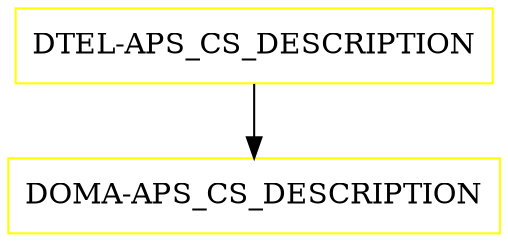 digraph G {
  "DTEL-APS_CS_DESCRIPTION" [shape=box,color=yellow];
  "DOMA-APS_CS_DESCRIPTION" [shape=box,color=yellow,URL="./DOMA_APS_CS_DESCRIPTION.html"];
  "DTEL-APS_CS_DESCRIPTION" -> "DOMA-APS_CS_DESCRIPTION";
}
